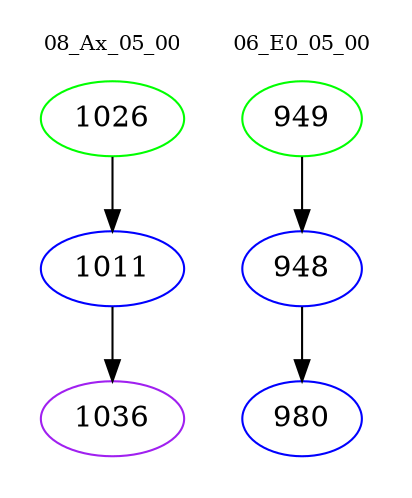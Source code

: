 digraph{
subgraph cluster_0 {
color = white
label = "08_Ax_05_00";
fontsize=10;
T0_1026 [label="1026", color="green"]
T0_1026 -> T0_1011 [color="black"]
T0_1011 [label="1011", color="blue"]
T0_1011 -> T0_1036 [color="black"]
T0_1036 [label="1036", color="purple"]
}
subgraph cluster_1 {
color = white
label = "06_E0_05_00";
fontsize=10;
T1_949 [label="949", color="green"]
T1_949 -> T1_948 [color="black"]
T1_948 [label="948", color="blue"]
T1_948 -> T1_980 [color="black"]
T1_980 [label="980", color="blue"]
}
}

